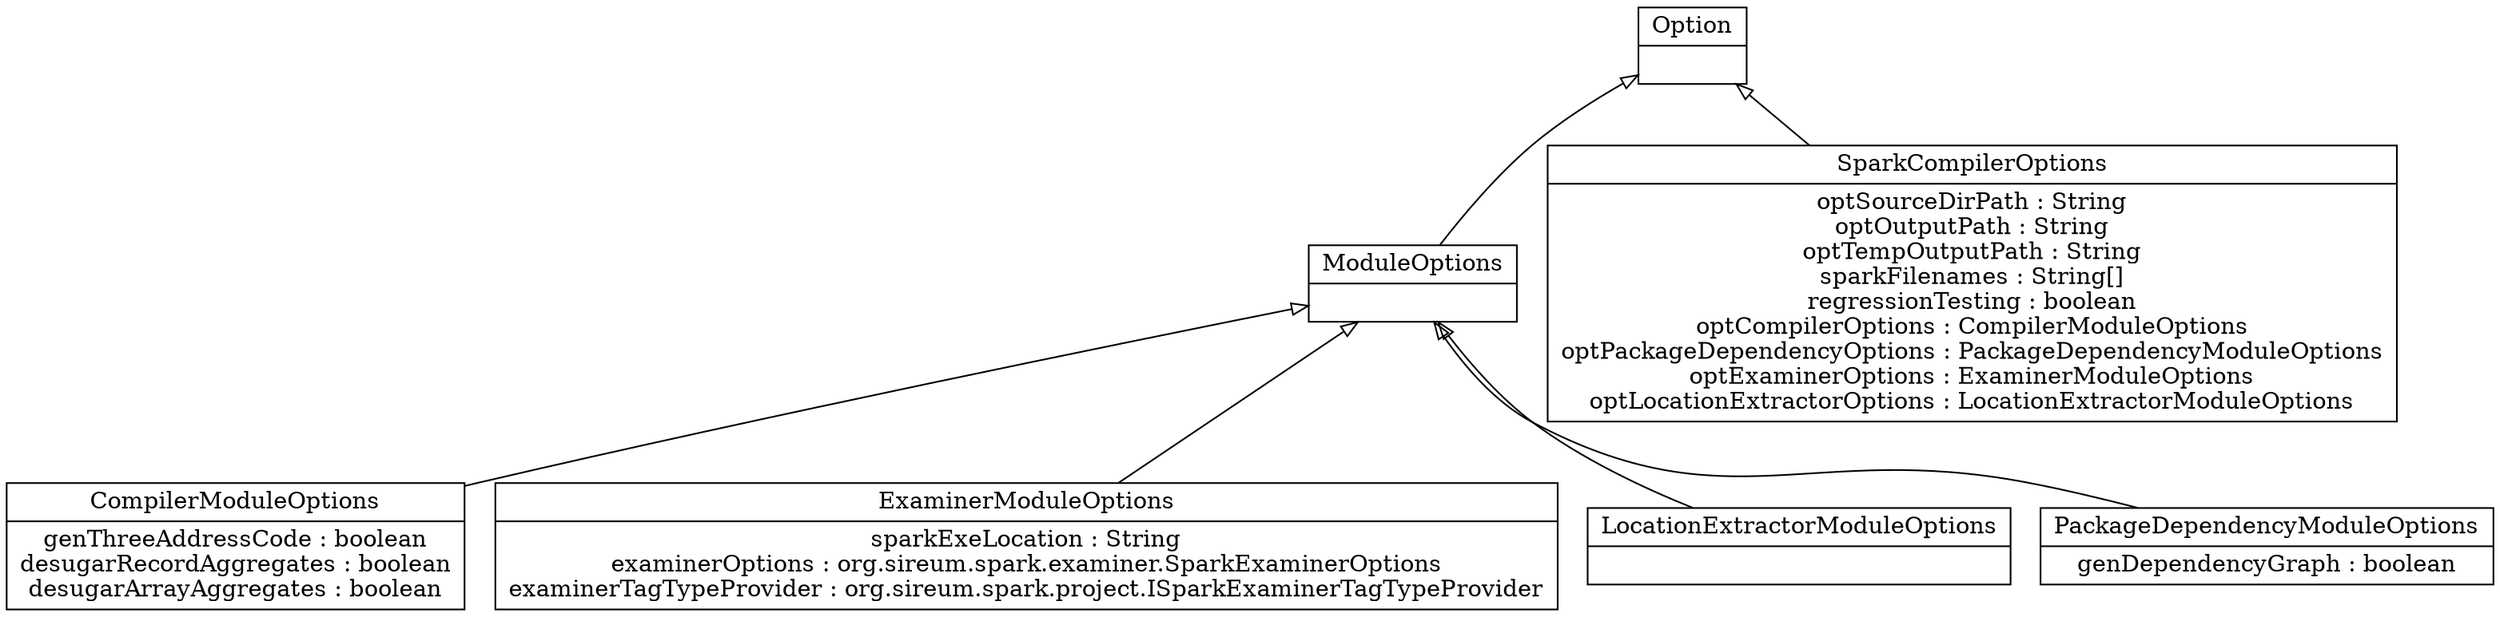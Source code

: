 digraph G {
  rankdir=BT
  node [shape=record]
  edge [arrowhead=onormal]
  "Option" [label="{Option|}"]
  "ModuleOptions" [label="{ModuleOptions|}"]
  "ModuleOptions" -> "Option"
  "CompilerModuleOptions" [label="{CompilerModuleOptions|genThreeAddressCode : boolean\ndesugarRecordAggregates : boolean\ndesugarArrayAggregates : boolean}"]
  "CompilerModuleOptions" -> "ModuleOptions"
  "ExaminerModuleOptions" [label="{ExaminerModuleOptions|sparkExeLocation : String\nexaminerOptions : org.sireum.spark.examiner.SparkExaminerOptions\nexaminerTagTypeProvider : org.sireum.spark.project.ISparkExaminerTagTypeProvider}"]
  "ExaminerModuleOptions" -> "ModuleOptions"
  "LocationExtractorModuleOptions" [label="{LocationExtractorModuleOptions|}"]
  "LocationExtractorModuleOptions" -> "ModuleOptions"
  "PackageDependencyModuleOptions" [label="{PackageDependencyModuleOptions|genDependencyGraph : boolean}"]
  "PackageDependencyModuleOptions" -> "ModuleOptions"
  "SparkCompilerOptions" [label="{SparkCompilerOptions|optSourceDirPath : String\noptOutputPath : String\noptTempOutputPath : String\nsparkFilenames : String[]\nregressionTesting : boolean\noptCompilerOptions : CompilerModuleOptions\noptPackageDependencyOptions : PackageDependencyModuleOptions\noptExaminerOptions : ExaminerModuleOptions\noptLocationExtractorOptions : LocationExtractorModuleOptions}"]
  "SparkCompilerOptions" -> "Option"
}